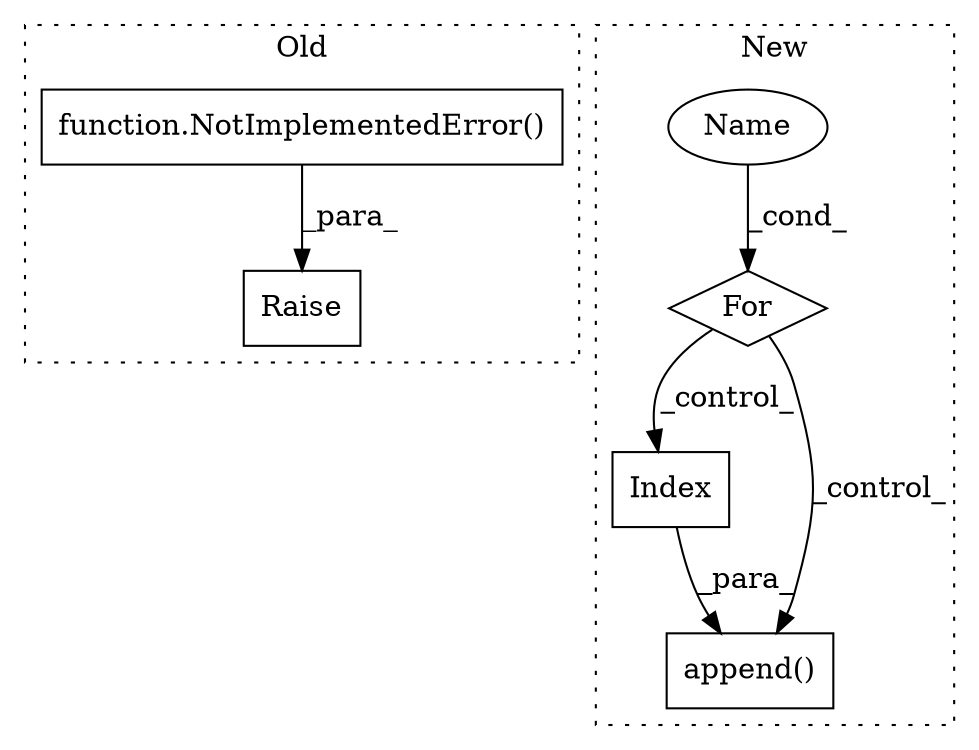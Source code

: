 digraph G {
subgraph cluster0 {
1 [label="function.NotImplementedError()" a="75" s="11068" l="21" shape="box"];
3 [label="Raise" a="91" s="11062" l="6" shape="box"];
label = "Old";
style="dotted";
}
subgraph cluster1 {
2 [label="Index" a="46" s="11661,11682" l="20,1" shape="box"];
4 [label="For" a="107" s="11551,11588" l="4,14" shape="diamond"];
5 [label="append()" a="75" s="11741,11770" l="21,1" shape="box"];
6 [label="Name" a="87" s="11560" l="1" shape="ellipse"];
label = "New";
style="dotted";
}
1 -> 3 [label="_para_"];
2 -> 5 [label="_para_"];
4 -> 5 [label="_control_"];
4 -> 2 [label="_control_"];
6 -> 4 [label="_cond_"];
}